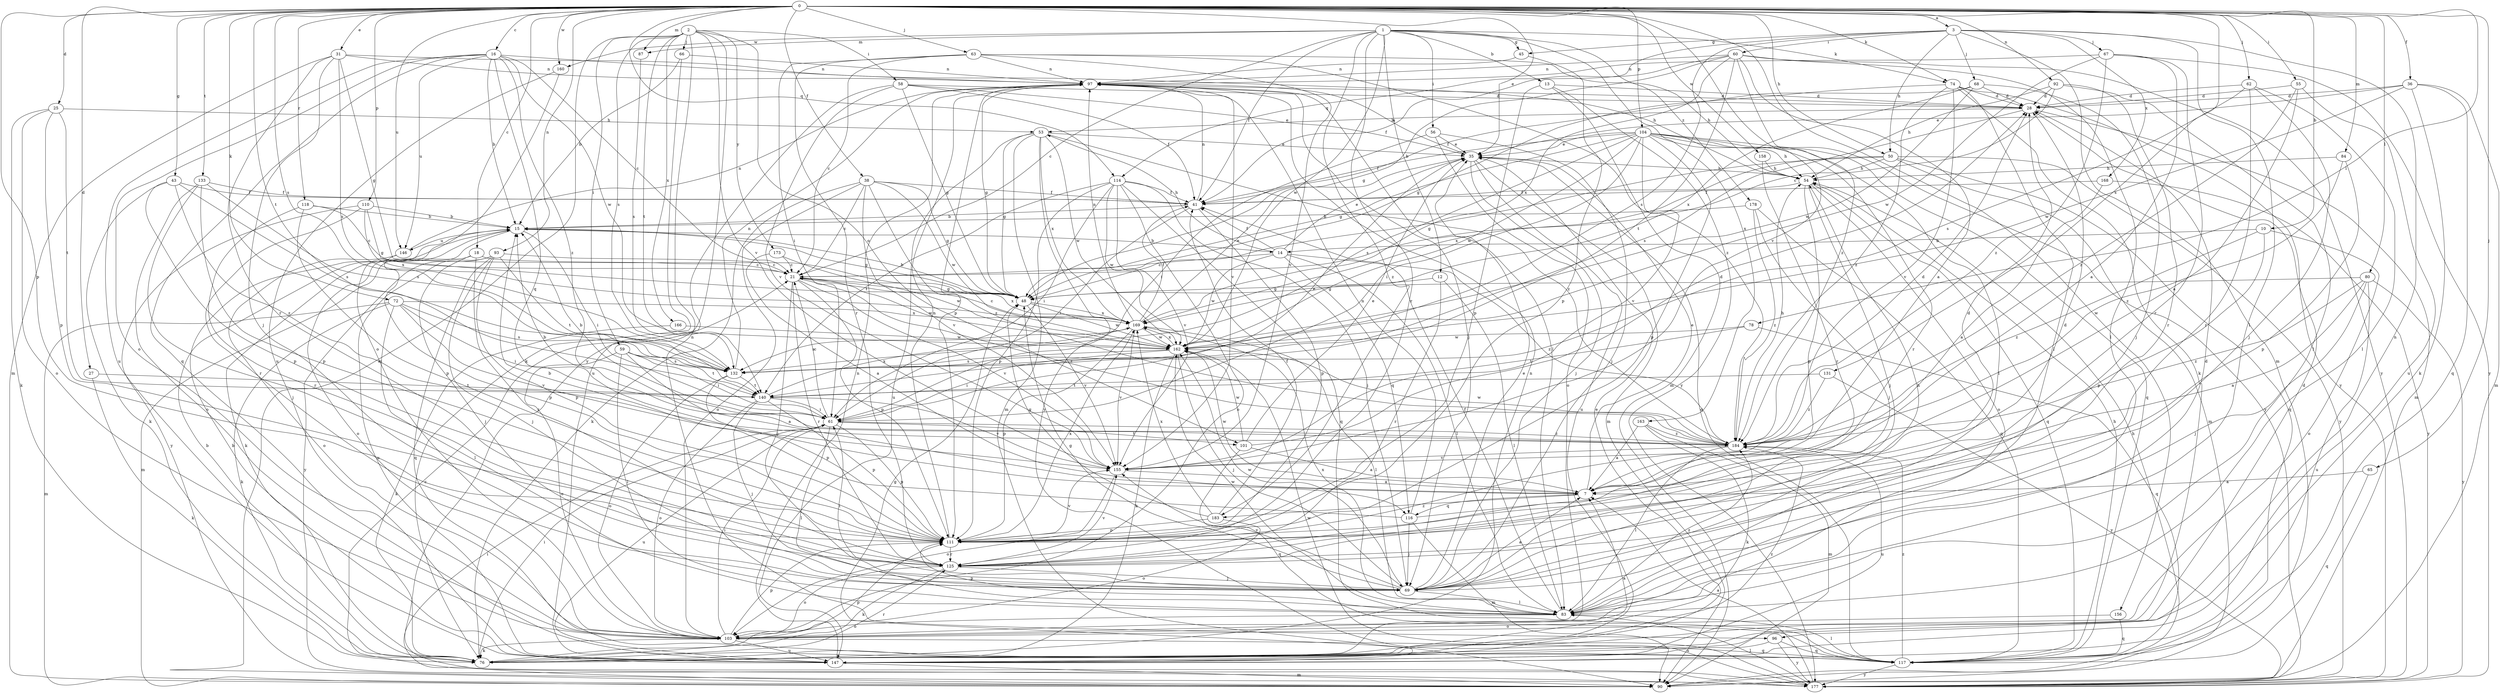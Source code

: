 strict digraph  {
0;
1;
2;
3;
7;
10;
12;
13;
14;
15;
16;
18;
21;
25;
27;
28;
31;
35;
36;
38;
41;
43;
45;
48;
50;
53;
54;
55;
56;
58;
59;
60;
61;
62;
63;
65;
66;
67;
68;
69;
72;
74;
76;
78;
80;
83;
84;
87;
90;
92;
93;
96;
97;
101;
103;
104;
110;
111;
114;
116;
117;
118;
125;
131;
132;
133;
140;
146;
147;
155;
156;
158;
160;
162;
163;
166;
168;
169;
173;
177;
178;
183;
184;
0 -> 3  [label=a];
0 -> 10  [label=b];
0 -> 16  [label=c];
0 -> 18  [label=c];
0 -> 25  [label=d];
0 -> 27  [label=d];
0 -> 31  [label=e];
0 -> 35  [label=e];
0 -> 36  [label=f];
0 -> 38  [label=f];
0 -> 43  [label=g];
0 -> 50  [label=h];
0 -> 55  [label=i];
0 -> 62  [label=j];
0 -> 63  [label=j];
0 -> 65  [label=j];
0 -> 72  [label=k];
0 -> 74  [label=k];
0 -> 78  [label=l];
0 -> 80  [label=l];
0 -> 84  [label=m];
0 -> 87  [label=m];
0 -> 92  [label=n];
0 -> 93  [label=n];
0 -> 104  [label=p];
0 -> 110  [label=p];
0 -> 111  [label=p];
0 -> 114  [label=q];
0 -> 118  [label=r];
0 -> 131  [label=s];
0 -> 132  [label=s];
0 -> 133  [label=t];
0 -> 140  [label=t];
0 -> 146  [label=u];
0 -> 155  [label=v];
0 -> 156  [label=w];
0 -> 158  [label=w];
0 -> 160  [label=w];
1 -> 12  [label=b];
1 -> 13  [label=b];
1 -> 21  [label=c];
1 -> 41  [label=f];
1 -> 45  [label=g];
1 -> 56  [label=i];
1 -> 74  [label=k];
1 -> 87  [label=m];
1 -> 125  [label=r];
1 -> 160  [label=w];
1 -> 162  [label=w];
1 -> 163  [label=x];
1 -> 178  [label=z];
1 -> 183  [label=z];
2 -> 58  [label=i];
2 -> 59  [label=i];
2 -> 66  [label=j];
2 -> 90  [label=m];
2 -> 96  [label=n];
2 -> 101  [label=o];
2 -> 132  [label=s];
2 -> 140  [label=t];
2 -> 155  [label=v];
2 -> 166  [label=x];
2 -> 173  [label=y];
2 -> 177  [label=y];
3 -> 45  [label=g];
3 -> 50  [label=h];
3 -> 60  [label=i];
3 -> 67  [label=j];
3 -> 68  [label=j];
3 -> 83  [label=l];
3 -> 90  [label=m];
3 -> 96  [label=n];
3 -> 114  [label=q];
3 -> 132  [label=s];
3 -> 168  [label=x];
7 -> 35  [label=e];
7 -> 116  [label=q];
7 -> 162  [label=w];
7 -> 183  [label=z];
10 -> 14  [label=b];
10 -> 103  [label=o];
10 -> 111  [label=p];
10 -> 184  [label=z];
12 -> 48  [label=g];
12 -> 83  [label=l];
12 -> 125  [label=r];
13 -> 28  [label=d];
13 -> 90  [label=m];
13 -> 111  [label=p];
13 -> 177  [label=y];
14 -> 21  [label=c];
14 -> 35  [label=e];
14 -> 41  [label=f];
14 -> 53  [label=h];
14 -> 83  [label=l];
14 -> 116  [label=q];
14 -> 162  [label=w];
14 -> 184  [label=z];
15 -> 14  [label=b];
15 -> 48  [label=g];
15 -> 61  [label=i];
15 -> 76  [label=k];
15 -> 103  [label=o];
15 -> 146  [label=u];
16 -> 15  [label=b];
16 -> 21  [label=c];
16 -> 97  [label=n];
16 -> 103  [label=o];
16 -> 116  [label=q];
16 -> 117  [label=q];
16 -> 146  [label=u];
16 -> 147  [label=u];
16 -> 162  [label=w];
16 -> 184  [label=z];
18 -> 21  [label=c];
18 -> 69  [label=j];
18 -> 90  [label=m];
18 -> 125  [label=r];
21 -> 48  [label=g];
21 -> 69  [label=j];
21 -> 111  [label=p];
21 -> 125  [label=r];
21 -> 155  [label=v];
21 -> 162  [label=w];
21 -> 169  [label=x];
21 -> 184  [label=z];
25 -> 53  [label=h];
25 -> 76  [label=k];
25 -> 103  [label=o];
25 -> 111  [label=p];
25 -> 140  [label=t];
27 -> 76  [label=k];
27 -> 140  [label=t];
28 -> 53  [label=h];
28 -> 90  [label=m];
28 -> 132  [label=s];
31 -> 48  [label=g];
31 -> 54  [label=h];
31 -> 69  [label=j];
31 -> 90  [label=m];
31 -> 97  [label=n];
31 -> 125  [label=r];
31 -> 132  [label=s];
35 -> 54  [label=h];
35 -> 69  [label=j];
35 -> 90  [label=m];
35 -> 97  [label=n];
35 -> 117  [label=q];
35 -> 147  [label=u];
36 -> 28  [label=d];
36 -> 35  [label=e];
36 -> 76  [label=k];
36 -> 90  [label=m];
36 -> 117  [label=q];
36 -> 162  [label=w];
38 -> 21  [label=c];
38 -> 41  [label=f];
38 -> 48  [label=g];
38 -> 76  [label=k];
38 -> 103  [label=o];
38 -> 155  [label=v];
38 -> 162  [label=w];
38 -> 184  [label=z];
41 -> 15  [label=b];
41 -> 61  [label=i];
41 -> 97  [label=n];
41 -> 111  [label=p];
43 -> 41  [label=f];
43 -> 76  [label=k];
43 -> 111  [label=p];
43 -> 132  [label=s];
43 -> 184  [label=z];
45 -> 97  [label=n];
45 -> 111  [label=p];
48 -> 15  [label=b];
48 -> 155  [label=v];
48 -> 162  [label=w];
48 -> 169  [label=x];
50 -> 48  [label=g];
50 -> 54  [label=h];
50 -> 90  [label=m];
50 -> 117  [label=q];
50 -> 169  [label=x];
50 -> 177  [label=y];
53 -> 35  [label=e];
53 -> 48  [label=g];
53 -> 90  [label=m];
53 -> 147  [label=u];
53 -> 162  [label=w];
53 -> 169  [label=x];
53 -> 177  [label=y];
53 -> 184  [label=z];
54 -> 41  [label=f];
54 -> 69  [label=j];
54 -> 103  [label=o];
54 -> 111  [label=p];
54 -> 117  [label=q];
55 -> 7  [label=a];
55 -> 28  [label=d];
55 -> 147  [label=u];
55 -> 184  [label=z];
56 -> 35  [label=e];
56 -> 61  [label=i];
56 -> 69  [label=j];
56 -> 103  [label=o];
58 -> 28  [label=d];
58 -> 35  [label=e];
58 -> 41  [label=f];
58 -> 48  [label=g];
58 -> 147  [label=u];
58 -> 155  [label=v];
59 -> 7  [label=a];
59 -> 61  [label=i];
59 -> 83  [label=l];
59 -> 103  [label=o];
59 -> 132  [label=s];
59 -> 140  [label=t];
60 -> 7  [label=a];
60 -> 41  [label=f];
60 -> 48  [label=g];
60 -> 83  [label=l];
60 -> 97  [label=n];
60 -> 140  [label=t];
60 -> 169  [label=x];
60 -> 177  [label=y];
60 -> 184  [label=z];
61 -> 15  [label=b];
61 -> 21  [label=c];
61 -> 35  [label=e];
61 -> 83  [label=l];
61 -> 111  [label=p];
61 -> 147  [label=u];
61 -> 184  [label=z];
61 -> 101  [label=t];
62 -> 28  [label=d];
62 -> 69  [label=j];
62 -> 83  [label=l];
62 -> 125  [label=r];
62 -> 132  [label=s];
63 -> 21  [label=c];
63 -> 54  [label=h];
63 -> 61  [label=i];
63 -> 97  [label=n];
63 -> 125  [label=r];
63 -> 155  [label=v];
63 -> 184  [label=z];
65 -> 7  [label=a];
65 -> 117  [label=q];
66 -> 15  [label=b];
66 -> 76  [label=k];
66 -> 97  [label=n];
67 -> 7  [label=a];
67 -> 97  [label=n];
67 -> 125  [label=r];
67 -> 162  [label=w];
67 -> 177  [label=y];
67 -> 184  [label=z];
68 -> 28  [label=d];
68 -> 41  [label=f];
68 -> 69  [label=j];
68 -> 162  [label=w];
68 -> 169  [label=x];
69 -> 7  [label=a];
69 -> 35  [label=e];
69 -> 48  [label=g];
69 -> 54  [label=h];
69 -> 61  [label=i];
69 -> 83  [label=l];
69 -> 155  [label=v];
69 -> 162  [label=w];
72 -> 61  [label=i];
72 -> 76  [label=k];
72 -> 83  [label=l];
72 -> 90  [label=m];
72 -> 132  [label=s];
72 -> 155  [label=v];
72 -> 169  [label=x];
74 -> 28  [label=d];
74 -> 48  [label=g];
74 -> 76  [label=k];
74 -> 83  [label=l];
74 -> 155  [label=v];
74 -> 177  [label=y];
74 -> 184  [label=z];
76 -> 7  [label=a];
76 -> 15  [label=b];
76 -> 28  [label=d];
76 -> 61  [label=i];
76 -> 97  [label=n];
76 -> 111  [label=p];
76 -> 125  [label=r];
76 -> 184  [label=z];
78 -> 117  [label=q];
78 -> 140  [label=t];
78 -> 162  [label=w];
80 -> 7  [label=a];
80 -> 48  [label=g];
80 -> 69  [label=j];
80 -> 147  [label=u];
80 -> 177  [label=y];
80 -> 184  [label=z];
83 -> 28  [label=d];
83 -> 41  [label=f];
83 -> 103  [label=o];
83 -> 111  [label=p];
83 -> 162  [label=w];
83 -> 169  [label=x];
83 -> 184  [label=z];
84 -> 54  [label=h];
84 -> 111  [label=p];
84 -> 184  [label=z];
87 -> 132  [label=s];
90 -> 54  [label=h];
90 -> 61  [label=i];
92 -> 21  [label=c];
92 -> 28  [label=d];
92 -> 54  [label=h];
92 -> 83  [label=l];
92 -> 125  [label=r];
93 -> 21  [label=c];
93 -> 69  [label=j];
93 -> 111  [label=p];
93 -> 117  [label=q];
93 -> 140  [label=t];
93 -> 147  [label=u];
93 -> 177  [label=y];
96 -> 117  [label=q];
96 -> 147  [label=u];
96 -> 177  [label=y];
97 -> 28  [label=d];
97 -> 48  [label=g];
97 -> 69  [label=j];
97 -> 83  [label=l];
97 -> 111  [label=p];
97 -> 155  [label=v];
101 -> 7  [label=a];
101 -> 28  [label=d];
101 -> 35  [label=e];
101 -> 117  [label=q];
101 -> 162  [label=w];
103 -> 61  [label=i];
103 -> 76  [label=k];
103 -> 111  [label=p];
103 -> 117  [label=q];
103 -> 147  [label=u];
104 -> 35  [label=e];
104 -> 41  [label=f];
104 -> 48  [label=g];
104 -> 54  [label=h];
104 -> 61  [label=i];
104 -> 83  [label=l];
104 -> 111  [label=p];
104 -> 117  [label=q];
104 -> 125  [label=r];
104 -> 132  [label=s];
104 -> 155  [label=v];
104 -> 162  [label=w];
104 -> 177  [label=y];
110 -> 15  [label=b];
110 -> 48  [label=g];
110 -> 69  [label=j];
110 -> 169  [label=x];
110 -> 177  [label=y];
111 -> 28  [label=d];
111 -> 97  [label=n];
111 -> 125  [label=r];
111 -> 155  [label=v];
111 -> 169  [label=x];
114 -> 41  [label=f];
114 -> 61  [label=i];
114 -> 69  [label=j];
114 -> 103  [label=o];
114 -> 111  [label=p];
114 -> 117  [label=q];
114 -> 140  [label=t];
114 -> 155  [label=v];
114 -> 162  [label=w];
116 -> 15  [label=b];
116 -> 28  [label=d];
116 -> 69  [label=j];
116 -> 90  [label=m];
116 -> 97  [label=n];
117 -> 54  [label=h];
117 -> 83  [label=l];
117 -> 177  [label=y];
117 -> 184  [label=z];
118 -> 15  [label=b];
118 -> 21  [label=c];
118 -> 111  [label=p];
118 -> 125  [label=r];
125 -> 69  [label=j];
125 -> 76  [label=k];
125 -> 103  [label=o];
125 -> 155  [label=v];
131 -> 140  [label=t];
131 -> 177  [label=y];
131 -> 184  [label=z];
132 -> 97  [label=n];
132 -> 103  [label=o];
132 -> 111  [label=p];
132 -> 140  [label=t];
133 -> 41  [label=f];
133 -> 103  [label=o];
133 -> 111  [label=p];
133 -> 125  [label=r];
133 -> 132  [label=s];
140 -> 61  [label=i];
140 -> 69  [label=j];
140 -> 103  [label=o];
140 -> 111  [label=p];
140 -> 155  [label=v];
140 -> 169  [label=x];
146 -> 97  [label=n];
146 -> 103  [label=o];
146 -> 111  [label=p];
147 -> 15  [label=b];
147 -> 35  [label=e];
147 -> 48  [label=g];
147 -> 90  [label=m];
147 -> 97  [label=n];
155 -> 7  [label=a];
155 -> 103  [label=o];
156 -> 103  [label=o];
156 -> 117  [label=q];
158 -> 54  [label=h];
158 -> 125  [label=r];
160 -> 103  [label=o];
160 -> 147  [label=u];
162 -> 61  [label=i];
162 -> 69  [label=j];
162 -> 76  [label=k];
162 -> 132  [label=s];
162 -> 169  [label=x];
163 -> 7  [label=a];
163 -> 76  [label=k];
163 -> 90  [label=m];
163 -> 184  [label=z];
166 -> 76  [label=k];
166 -> 162  [label=w];
168 -> 7  [label=a];
168 -> 41  [label=f];
168 -> 177  [label=y];
169 -> 21  [label=c];
169 -> 35  [label=e];
169 -> 41  [label=f];
169 -> 83  [label=l];
169 -> 97  [label=n];
169 -> 111  [label=p];
169 -> 132  [label=s];
169 -> 155  [label=v];
169 -> 162  [label=w];
173 -> 7  [label=a];
173 -> 21  [label=c];
173 -> 162  [label=w];
177 -> 7  [label=a];
177 -> 21  [label=c];
177 -> 83  [label=l];
177 -> 162  [label=w];
178 -> 15  [label=b];
178 -> 69  [label=j];
178 -> 117  [label=q];
178 -> 184  [label=z];
183 -> 41  [label=f];
183 -> 48  [label=g];
183 -> 103  [label=o];
183 -> 111  [label=p];
183 -> 169  [label=x];
184 -> 15  [label=b];
184 -> 28  [label=d];
184 -> 54  [label=h];
184 -> 83  [label=l];
184 -> 147  [label=u];
184 -> 155  [label=v];
184 -> 162  [label=w];
}
